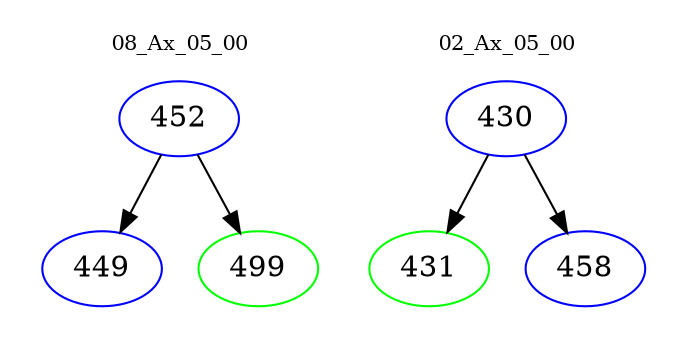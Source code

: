 digraph{
subgraph cluster_0 {
color = white
label = "08_Ax_05_00";
fontsize=10;
T0_452 [label="452", color="blue"]
T0_452 -> T0_449 [color="black"]
T0_449 [label="449", color="blue"]
T0_452 -> T0_499 [color="black"]
T0_499 [label="499", color="green"]
}
subgraph cluster_1 {
color = white
label = "02_Ax_05_00";
fontsize=10;
T1_430 [label="430", color="blue"]
T1_430 -> T1_431 [color="black"]
T1_431 [label="431", color="green"]
T1_430 -> T1_458 [color="black"]
T1_458 [label="458", color="blue"]
}
}
